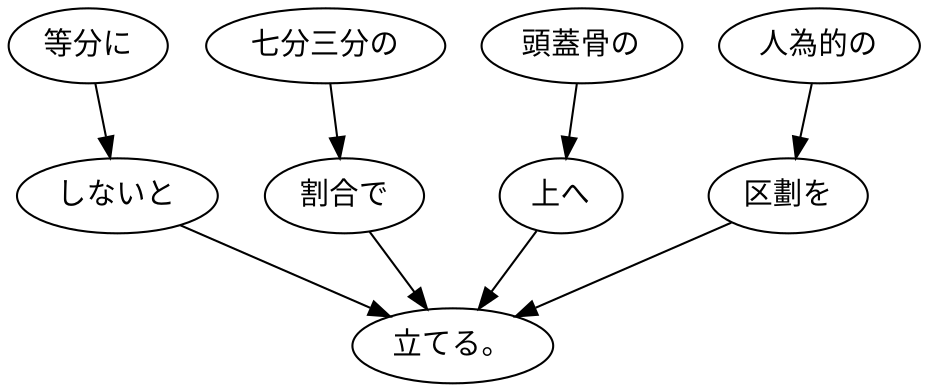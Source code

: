 digraph graph3376 {
	node0 [label="等分に"];
	node1 [label="しないと"];
	node2 [label="七分三分の"];
	node3 [label="割合で"];
	node4 [label="頭蓋骨の"];
	node5 [label="上へ"];
	node6 [label="人為的の"];
	node7 [label="区劃を"];
	node8 [label="立てる。"];
	node0 -> node1;
	node1 -> node8;
	node2 -> node3;
	node3 -> node8;
	node4 -> node5;
	node5 -> node8;
	node6 -> node7;
	node7 -> node8;
}
